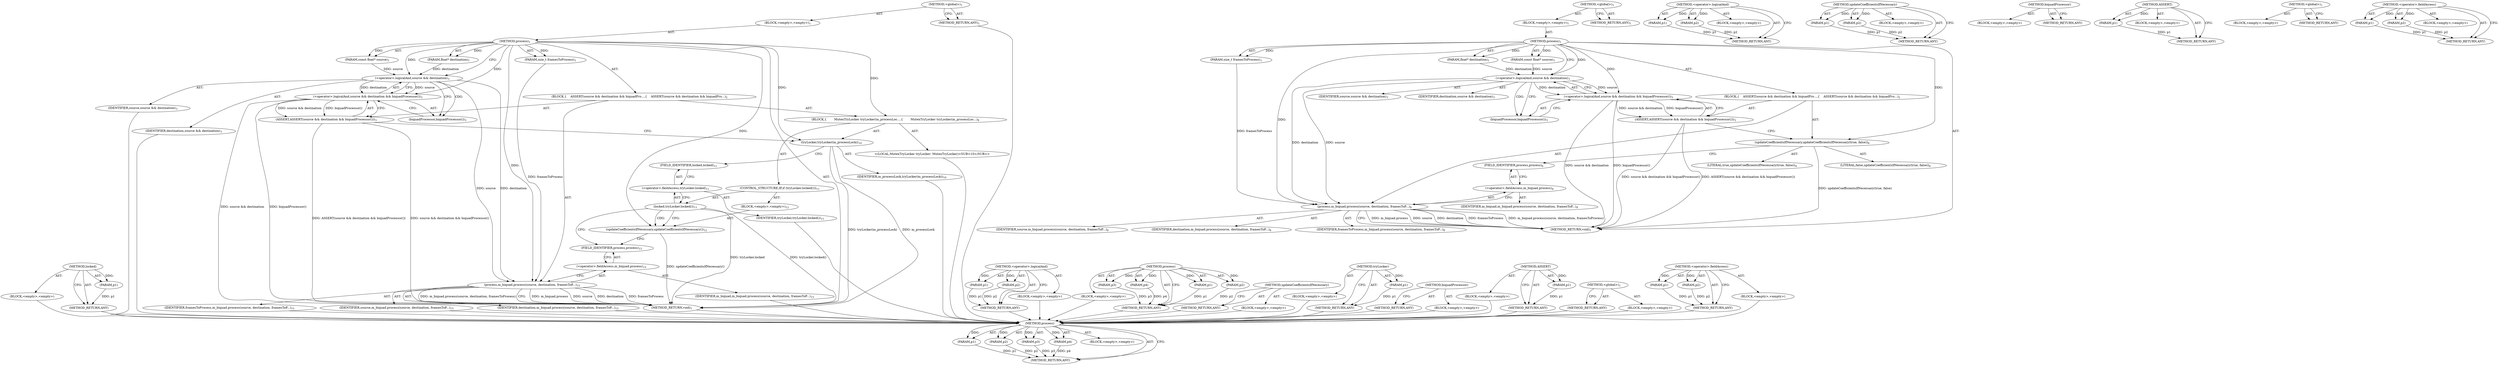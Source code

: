 digraph "&lt;operator&gt;.fieldAccess" {
vulnerable_67 [label=<(METHOD,process)>];
vulnerable_68 [label=<(PARAM,p1)>];
vulnerable_69 [label=<(PARAM,p2)>];
vulnerable_70 [label=<(PARAM,p3)>];
vulnerable_71 [label=<(PARAM,p4)>];
vulnerable_72 [label=<(BLOCK,&lt;empty&gt;,&lt;empty&gt;)>];
vulnerable_73 [label=<(METHOD_RETURN,ANY)>];
vulnerable_6 [label=<(METHOD,&lt;global&gt;)<SUB>1</SUB>>];
vulnerable_7 [label=<(BLOCK,&lt;empty&gt;,&lt;empty&gt;)<SUB>1</SUB>>];
vulnerable_8 [label=<(METHOD,process)<SUB>1</SUB>>];
vulnerable_9 [label=<(PARAM,const float* source)<SUB>1</SUB>>];
vulnerable_10 [label=<(PARAM,float* destination)<SUB>1</SUB>>];
vulnerable_11 [label=<(PARAM,size_t framesToProcess)<SUB>1</SUB>>];
vulnerable_12 [label=<(BLOCK,{
    ASSERT(source &amp;&amp; destination &amp;&amp; biquadPro...,{
    ASSERT(source &amp;&amp; destination &amp;&amp; biquadPro...)<SUB>2</SUB>>];
vulnerable_13 [label=<(ASSERT,ASSERT(source &amp;&amp; destination &amp;&amp; biquadProcessor()))<SUB>3</SUB>>];
vulnerable_14 [label=<(&lt;operator&gt;.logicalAnd,source &amp;&amp; destination &amp;&amp; biquadProcessor())<SUB>3</SUB>>];
vulnerable_15 [label=<(&lt;operator&gt;.logicalAnd,source &amp;&amp; destination)<SUB>3</SUB>>];
vulnerable_16 [label=<(IDENTIFIER,source,source &amp;&amp; destination)<SUB>3</SUB>>];
vulnerable_17 [label=<(IDENTIFIER,destination,source &amp;&amp; destination)<SUB>3</SUB>>];
vulnerable_18 [label=<(biquadProcessor,biquadProcessor())<SUB>3</SUB>>];
vulnerable_19 [label=<(updateCoefficientsIfNecessary,updateCoefficientsIfNecessary(true, false))<SUB>6</SUB>>];
vulnerable_20 [label=<(LITERAL,true,updateCoefficientsIfNecessary(true, false))<SUB>6</SUB>>];
vulnerable_21 [label=<(LITERAL,false,updateCoefficientsIfNecessary(true, false))<SUB>6</SUB>>];
vulnerable_22 [label=<(process,m_biquad.process(source, destination, framesToP...)<SUB>8</SUB>>];
vulnerable_23 [label=<(&lt;operator&gt;.fieldAccess,m_biquad.process)<SUB>8</SUB>>];
vulnerable_24 [label=<(IDENTIFIER,m_biquad,m_biquad.process(source, destination, framesToP...)<SUB>8</SUB>>];
vulnerable_25 [label=<(FIELD_IDENTIFIER,process,process)<SUB>8</SUB>>];
vulnerable_26 [label=<(IDENTIFIER,source,m_biquad.process(source, destination, framesToP...)<SUB>8</SUB>>];
vulnerable_27 [label=<(IDENTIFIER,destination,m_biquad.process(source, destination, framesToP...)<SUB>8</SUB>>];
vulnerable_28 [label=<(IDENTIFIER,framesToProcess,m_biquad.process(source, destination, framesToP...)<SUB>8</SUB>>];
vulnerable_29 [label=<(METHOD_RETURN,void)<SUB>1</SUB>>];
vulnerable_31 [label=<(METHOD_RETURN,ANY)<SUB>1</SUB>>];
vulnerable_54 [label=<(METHOD,&lt;operator&gt;.logicalAnd)>];
vulnerable_55 [label=<(PARAM,p1)>];
vulnerable_56 [label=<(PARAM,p2)>];
vulnerable_57 [label=<(BLOCK,&lt;empty&gt;,&lt;empty&gt;)>];
vulnerable_58 [label=<(METHOD_RETURN,ANY)>];
vulnerable_62 [label=<(METHOD,updateCoefficientsIfNecessary)>];
vulnerable_63 [label=<(PARAM,p1)>];
vulnerable_64 [label=<(PARAM,p2)>];
vulnerable_65 [label=<(BLOCK,&lt;empty&gt;,&lt;empty&gt;)>];
vulnerable_66 [label=<(METHOD_RETURN,ANY)>];
vulnerable_59 [label=<(METHOD,biquadProcessor)>];
vulnerable_60 [label=<(BLOCK,&lt;empty&gt;,&lt;empty&gt;)>];
vulnerable_61 [label=<(METHOD_RETURN,ANY)>];
vulnerable_50 [label=<(METHOD,ASSERT)>];
vulnerable_51 [label=<(PARAM,p1)>];
vulnerable_52 [label=<(BLOCK,&lt;empty&gt;,&lt;empty&gt;)>];
vulnerable_53 [label=<(METHOD_RETURN,ANY)>];
vulnerable_44 [label=<(METHOD,&lt;global&gt;)<SUB>1</SUB>>];
vulnerable_45 [label=<(BLOCK,&lt;empty&gt;,&lt;empty&gt;)>];
vulnerable_46 [label=<(METHOD_RETURN,ANY)>];
vulnerable_74 [label=<(METHOD,&lt;operator&gt;.fieldAccess)>];
vulnerable_75 [label=<(PARAM,p1)>];
vulnerable_76 [label=<(PARAM,p2)>];
vulnerable_77 [label=<(BLOCK,&lt;empty&gt;,&lt;empty&gt;)>];
vulnerable_78 [label=<(METHOD_RETURN,ANY)>];
fixed_74 [label=<(METHOD,locked)>];
fixed_75 [label=<(PARAM,p1)>];
fixed_76 [label=<(BLOCK,&lt;empty&gt;,&lt;empty&gt;)>];
fixed_77 [label=<(METHOD_RETURN,ANY)>];
fixed_6 [label=<(METHOD,&lt;global&gt;)<SUB>1</SUB>>];
fixed_7 [label=<(BLOCK,&lt;empty&gt;,&lt;empty&gt;)<SUB>1</SUB>>];
fixed_8 [label=<(METHOD,process)<SUB>1</SUB>>];
fixed_9 [label=<(PARAM,const float* source)<SUB>1</SUB>>];
fixed_10 [label=<(PARAM,float* destination)<SUB>1</SUB>>];
fixed_11 [label=<(PARAM,size_t framesToProcess)<SUB>1</SUB>>];
fixed_12 [label=<(BLOCK,{
    ASSERT(source &amp;&amp; destination &amp;&amp; biquadPro...,{
    ASSERT(source &amp;&amp; destination &amp;&amp; biquadPro...)<SUB>2</SUB>>];
fixed_13 [label=<(ASSERT,ASSERT(source &amp;&amp; destination &amp;&amp; biquadProcessor()))<SUB>3</SUB>>];
fixed_14 [label=<(&lt;operator&gt;.logicalAnd,source &amp;&amp; destination &amp;&amp; biquadProcessor())<SUB>3</SUB>>];
fixed_15 [label=<(&lt;operator&gt;.logicalAnd,source &amp;&amp; destination)<SUB>3</SUB>>];
fixed_16 [label=<(IDENTIFIER,source,source &amp;&amp; destination)<SUB>3</SUB>>];
fixed_17 [label=<(IDENTIFIER,destination,source &amp;&amp; destination)<SUB>3</SUB>>];
fixed_18 [label=<(biquadProcessor,biquadProcessor())<SUB>3</SUB>>];
fixed_19 [label=<(BLOCK,{
        MutexTryLocker tryLocker(m_processLoc...,{
        MutexTryLocker tryLocker(m_processLoc...)<SUB>9</SUB>>];
fixed_20 [label="<(LOCAL,MutexTryLocker tryLocker: MutexTryLocker)<SUB>10</SUB>>"];
fixed_21 [label=<(tryLocker,tryLocker(m_processLock))<SUB>10</SUB>>];
fixed_22 [label=<(IDENTIFIER,m_processLock,tryLocker(m_processLock))<SUB>10</SUB>>];
fixed_23 [label=<(CONTROL_STRUCTURE,IF,if (tryLocker.locked()))<SUB>11</SUB>>];
fixed_24 [label=<(locked,tryLocker.locked())<SUB>11</SUB>>];
fixed_25 [label=<(&lt;operator&gt;.fieldAccess,tryLocker.locked)<SUB>11</SUB>>];
fixed_26 [label=<(IDENTIFIER,tryLocker,tryLocker.locked())<SUB>11</SUB>>];
fixed_27 [label=<(FIELD_IDENTIFIER,locked,locked)<SUB>11</SUB>>];
fixed_28 [label=<(BLOCK,&lt;empty&gt;,&lt;empty&gt;)<SUB>12</SUB>>];
fixed_29 [label=<(updateCoefficientsIfNecessary,updateCoefficientsIfNecessary())<SUB>12</SUB>>];
fixed_30 [label=<(process,m_biquad.process(source, destination, framesToP...)<SUB>15</SUB>>];
fixed_31 [label=<(&lt;operator&gt;.fieldAccess,m_biquad.process)<SUB>15</SUB>>];
fixed_32 [label=<(IDENTIFIER,m_biquad,m_biquad.process(source, destination, framesToP...)<SUB>15</SUB>>];
fixed_33 [label=<(FIELD_IDENTIFIER,process,process)<SUB>15</SUB>>];
fixed_34 [label=<(IDENTIFIER,source,m_biquad.process(source, destination, framesToP...)<SUB>15</SUB>>];
fixed_35 [label=<(IDENTIFIER,destination,m_biquad.process(source, destination, framesToP...)<SUB>15</SUB>>];
fixed_36 [label=<(IDENTIFIER,framesToProcess,m_biquad.process(source, destination, framesToP...)<SUB>15</SUB>>];
fixed_37 [label=<(METHOD_RETURN,void)<SUB>1</SUB>>];
fixed_39 [label=<(METHOD_RETURN,ANY)<SUB>1</SUB>>];
fixed_62 [label=<(METHOD,&lt;operator&gt;.logicalAnd)>];
fixed_63 [label=<(PARAM,p1)>];
fixed_64 [label=<(PARAM,p2)>];
fixed_65 [label=<(BLOCK,&lt;empty&gt;,&lt;empty&gt;)>];
fixed_66 [label=<(METHOD_RETURN,ANY)>];
fixed_86 [label=<(METHOD,process)>];
fixed_87 [label=<(PARAM,p1)>];
fixed_88 [label=<(PARAM,p2)>];
fixed_89 [label=<(PARAM,p3)>];
fixed_90 [label=<(PARAM,p4)>];
fixed_91 [label=<(BLOCK,&lt;empty&gt;,&lt;empty&gt;)>];
fixed_92 [label=<(METHOD_RETURN,ANY)>];
fixed_83 [label=<(METHOD,updateCoefficientsIfNecessary)>];
fixed_84 [label=<(BLOCK,&lt;empty&gt;,&lt;empty&gt;)>];
fixed_85 [label=<(METHOD_RETURN,ANY)>];
fixed_70 [label=<(METHOD,tryLocker)>];
fixed_71 [label=<(PARAM,p1)>];
fixed_72 [label=<(BLOCK,&lt;empty&gt;,&lt;empty&gt;)>];
fixed_73 [label=<(METHOD_RETURN,ANY)>];
fixed_67 [label=<(METHOD,biquadProcessor)>];
fixed_68 [label=<(BLOCK,&lt;empty&gt;,&lt;empty&gt;)>];
fixed_69 [label=<(METHOD_RETURN,ANY)>];
fixed_58 [label=<(METHOD,ASSERT)>];
fixed_59 [label=<(PARAM,p1)>];
fixed_60 [label=<(BLOCK,&lt;empty&gt;,&lt;empty&gt;)>];
fixed_61 [label=<(METHOD_RETURN,ANY)>];
fixed_52 [label=<(METHOD,&lt;global&gt;)<SUB>1</SUB>>];
fixed_53 [label=<(BLOCK,&lt;empty&gt;,&lt;empty&gt;)>];
fixed_54 [label=<(METHOD_RETURN,ANY)>];
fixed_78 [label=<(METHOD,&lt;operator&gt;.fieldAccess)>];
fixed_79 [label=<(PARAM,p1)>];
fixed_80 [label=<(PARAM,p2)>];
fixed_81 [label=<(BLOCK,&lt;empty&gt;,&lt;empty&gt;)>];
fixed_82 [label=<(METHOD_RETURN,ANY)>];
vulnerable_67 -> vulnerable_68  [key=0, label="AST: "];
vulnerable_67 -> vulnerable_68  [key=1, label="DDG: "];
vulnerable_67 -> vulnerable_72  [key=0, label="AST: "];
vulnerable_67 -> vulnerable_69  [key=0, label="AST: "];
vulnerable_67 -> vulnerable_69  [key=1, label="DDG: "];
vulnerable_67 -> vulnerable_73  [key=0, label="AST: "];
vulnerable_67 -> vulnerable_73  [key=1, label="CFG: "];
vulnerable_67 -> vulnerable_70  [key=0, label="AST: "];
vulnerable_67 -> vulnerable_70  [key=1, label="DDG: "];
vulnerable_67 -> vulnerable_71  [key=0, label="AST: "];
vulnerable_67 -> vulnerable_71  [key=1, label="DDG: "];
vulnerable_68 -> vulnerable_73  [key=0, label="DDG: p1"];
vulnerable_69 -> vulnerable_73  [key=0, label="DDG: p2"];
vulnerable_70 -> vulnerable_73  [key=0, label="DDG: p3"];
vulnerable_71 -> vulnerable_73  [key=0, label="DDG: p4"];
vulnerable_6 -> vulnerable_7  [key=0, label="AST: "];
vulnerable_6 -> vulnerable_31  [key=0, label="AST: "];
vulnerable_6 -> vulnerable_31  [key=1, label="CFG: "];
vulnerable_7 -> vulnerable_8  [key=0, label="AST: "];
vulnerable_8 -> vulnerable_9  [key=0, label="AST: "];
vulnerable_8 -> vulnerable_9  [key=1, label="DDG: "];
vulnerable_8 -> vulnerable_10  [key=0, label="AST: "];
vulnerable_8 -> vulnerable_10  [key=1, label="DDG: "];
vulnerable_8 -> vulnerable_11  [key=0, label="AST: "];
vulnerable_8 -> vulnerable_11  [key=1, label="DDG: "];
vulnerable_8 -> vulnerable_12  [key=0, label="AST: "];
vulnerable_8 -> vulnerable_29  [key=0, label="AST: "];
vulnerable_8 -> vulnerable_15  [key=0, label="CFG: "];
vulnerable_8 -> vulnerable_15  [key=1, label="DDG: "];
vulnerable_8 -> vulnerable_19  [key=0, label="DDG: "];
vulnerable_8 -> vulnerable_22  [key=0, label="DDG: "];
vulnerable_8 -> vulnerable_14  [key=0, label="DDG: "];
vulnerable_9 -> vulnerable_15  [key=0, label="DDG: source"];
vulnerable_10 -> vulnerable_15  [key=0, label="DDG: destination"];
vulnerable_11 -> vulnerable_22  [key=0, label="DDG: framesToProcess"];
vulnerable_12 -> vulnerable_13  [key=0, label="AST: "];
vulnerable_12 -> vulnerable_19  [key=0, label="AST: "];
vulnerable_12 -> vulnerable_22  [key=0, label="AST: "];
vulnerable_13 -> vulnerable_14  [key=0, label="AST: "];
vulnerable_13 -> vulnerable_19  [key=0, label="CFG: "];
vulnerable_13 -> vulnerable_29  [key=0, label="DDG: source &amp;&amp; destination &amp;&amp; biquadProcessor()"];
vulnerable_13 -> vulnerable_29  [key=1, label="DDG: ASSERT(source &amp;&amp; destination &amp;&amp; biquadProcessor())"];
vulnerable_14 -> vulnerable_15  [key=0, label="AST: "];
vulnerable_14 -> vulnerable_18  [key=0, label="AST: "];
vulnerable_14 -> vulnerable_13  [key=0, label="CFG: "];
vulnerable_14 -> vulnerable_13  [key=1, label="DDG: source &amp;&amp; destination"];
vulnerable_14 -> vulnerable_13  [key=2, label="DDG: biquadProcessor()"];
vulnerable_14 -> vulnerable_29  [key=0, label="DDG: source &amp;&amp; destination"];
vulnerable_14 -> vulnerable_29  [key=1, label="DDG: biquadProcessor()"];
vulnerable_15 -> vulnerable_16  [key=0, label="AST: "];
vulnerable_15 -> vulnerable_17  [key=0, label="AST: "];
vulnerable_15 -> vulnerable_18  [key=0, label="CFG: "];
vulnerable_15 -> vulnerable_18  [key=1, label="CDG: "];
vulnerable_15 -> vulnerable_14  [key=0, label="CFG: "];
vulnerable_15 -> vulnerable_14  [key=1, label="DDG: source"];
vulnerable_15 -> vulnerable_14  [key=2, label="DDG: destination"];
vulnerable_15 -> vulnerable_22  [key=0, label="DDG: source"];
vulnerable_15 -> vulnerable_22  [key=1, label="DDG: destination"];
vulnerable_18 -> vulnerable_14  [key=0, label="CFG: "];
vulnerable_19 -> vulnerable_20  [key=0, label="AST: "];
vulnerable_19 -> vulnerable_21  [key=0, label="AST: "];
vulnerable_19 -> vulnerable_25  [key=0, label="CFG: "];
vulnerable_19 -> vulnerable_29  [key=0, label="DDG: updateCoefficientsIfNecessary(true, false)"];
vulnerable_22 -> vulnerable_23  [key=0, label="AST: "];
vulnerable_22 -> vulnerable_26  [key=0, label="AST: "];
vulnerable_22 -> vulnerable_27  [key=0, label="AST: "];
vulnerable_22 -> vulnerable_28  [key=0, label="AST: "];
vulnerable_22 -> vulnerable_29  [key=0, label="CFG: "];
vulnerable_22 -> vulnerable_29  [key=1, label="DDG: m_biquad.process"];
vulnerable_22 -> vulnerable_29  [key=2, label="DDG: source"];
vulnerable_22 -> vulnerable_29  [key=3, label="DDG: destination"];
vulnerable_22 -> vulnerable_29  [key=4, label="DDG: framesToProcess"];
vulnerable_22 -> vulnerable_29  [key=5, label="DDG: m_biquad.process(source, destination, framesToProcess)"];
vulnerable_23 -> vulnerable_24  [key=0, label="AST: "];
vulnerable_23 -> vulnerable_25  [key=0, label="AST: "];
vulnerable_23 -> vulnerable_22  [key=0, label="CFG: "];
vulnerable_25 -> vulnerable_23  [key=0, label="CFG: "];
vulnerable_54 -> vulnerable_55  [key=0, label="AST: "];
vulnerable_54 -> vulnerable_55  [key=1, label="DDG: "];
vulnerable_54 -> vulnerable_57  [key=0, label="AST: "];
vulnerable_54 -> vulnerable_56  [key=0, label="AST: "];
vulnerable_54 -> vulnerable_56  [key=1, label="DDG: "];
vulnerable_54 -> vulnerable_58  [key=0, label="AST: "];
vulnerable_54 -> vulnerable_58  [key=1, label="CFG: "];
vulnerable_55 -> vulnerable_58  [key=0, label="DDG: p1"];
vulnerable_56 -> vulnerable_58  [key=0, label="DDG: p2"];
vulnerable_62 -> vulnerable_63  [key=0, label="AST: "];
vulnerable_62 -> vulnerable_63  [key=1, label="DDG: "];
vulnerable_62 -> vulnerable_65  [key=0, label="AST: "];
vulnerable_62 -> vulnerable_64  [key=0, label="AST: "];
vulnerable_62 -> vulnerable_64  [key=1, label="DDG: "];
vulnerable_62 -> vulnerable_66  [key=0, label="AST: "];
vulnerable_62 -> vulnerable_66  [key=1, label="CFG: "];
vulnerable_63 -> vulnerable_66  [key=0, label="DDG: p1"];
vulnerable_64 -> vulnerable_66  [key=0, label="DDG: p2"];
vulnerable_59 -> vulnerable_60  [key=0, label="AST: "];
vulnerable_59 -> vulnerable_61  [key=0, label="AST: "];
vulnerable_59 -> vulnerable_61  [key=1, label="CFG: "];
vulnerable_50 -> vulnerable_51  [key=0, label="AST: "];
vulnerable_50 -> vulnerable_51  [key=1, label="DDG: "];
vulnerable_50 -> vulnerable_52  [key=0, label="AST: "];
vulnerable_50 -> vulnerable_53  [key=0, label="AST: "];
vulnerable_50 -> vulnerable_53  [key=1, label="CFG: "];
vulnerable_51 -> vulnerable_53  [key=0, label="DDG: p1"];
vulnerable_44 -> vulnerable_45  [key=0, label="AST: "];
vulnerable_44 -> vulnerable_46  [key=0, label="AST: "];
vulnerable_44 -> vulnerable_46  [key=1, label="CFG: "];
vulnerable_74 -> vulnerable_75  [key=0, label="AST: "];
vulnerable_74 -> vulnerable_75  [key=1, label="DDG: "];
vulnerable_74 -> vulnerable_77  [key=0, label="AST: "];
vulnerable_74 -> vulnerable_76  [key=0, label="AST: "];
vulnerable_74 -> vulnerable_76  [key=1, label="DDG: "];
vulnerable_74 -> vulnerable_78  [key=0, label="AST: "];
vulnerable_74 -> vulnerable_78  [key=1, label="CFG: "];
vulnerable_75 -> vulnerable_78  [key=0, label="DDG: p1"];
vulnerable_76 -> vulnerable_78  [key=0, label="DDG: p2"];
fixed_74 -> fixed_75  [key=0, label="AST: "];
fixed_74 -> fixed_75  [key=1, label="DDG: "];
fixed_74 -> fixed_76  [key=0, label="AST: "];
fixed_74 -> fixed_77  [key=0, label="AST: "];
fixed_74 -> fixed_77  [key=1, label="CFG: "];
fixed_75 -> fixed_77  [key=0, label="DDG: p1"];
fixed_76 -> vulnerable_67  [key=0];
fixed_77 -> vulnerable_67  [key=0];
fixed_6 -> fixed_7  [key=0, label="AST: "];
fixed_6 -> fixed_39  [key=0, label="AST: "];
fixed_6 -> fixed_39  [key=1, label="CFG: "];
fixed_7 -> fixed_8  [key=0, label="AST: "];
fixed_8 -> fixed_9  [key=0, label="AST: "];
fixed_8 -> fixed_9  [key=1, label="DDG: "];
fixed_8 -> fixed_10  [key=0, label="AST: "];
fixed_8 -> fixed_10  [key=1, label="DDG: "];
fixed_8 -> fixed_11  [key=0, label="AST: "];
fixed_8 -> fixed_11  [key=1, label="DDG: "];
fixed_8 -> fixed_12  [key=0, label="AST: "];
fixed_8 -> fixed_37  [key=0, label="AST: "];
fixed_8 -> fixed_15  [key=0, label="CFG: "];
fixed_8 -> fixed_15  [key=1, label="DDG: "];
fixed_8 -> fixed_19  [key=0, label="DDG: "];
fixed_8 -> fixed_30  [key=0, label="DDG: "];
fixed_8 -> fixed_14  [key=0, label="DDG: "];
fixed_8 -> fixed_21  [key=0, label="DDG: "];
fixed_8 -> fixed_29  [key=0, label="DDG: "];
fixed_9 -> fixed_15  [key=0, label="DDG: source"];
fixed_10 -> fixed_15  [key=0, label="DDG: destination"];
fixed_11 -> fixed_30  [key=0, label="DDG: framesToProcess"];
fixed_12 -> fixed_13  [key=0, label="AST: "];
fixed_12 -> fixed_19  [key=0, label="AST: "];
fixed_12 -> fixed_30  [key=0, label="AST: "];
fixed_13 -> fixed_14  [key=0, label="AST: "];
fixed_13 -> fixed_21  [key=0, label="CFG: "];
fixed_13 -> fixed_37  [key=0, label="DDG: source &amp;&amp; destination &amp;&amp; biquadProcessor()"];
fixed_13 -> fixed_37  [key=1, label="DDG: ASSERT(source &amp;&amp; destination &amp;&amp; biquadProcessor())"];
fixed_14 -> fixed_15  [key=0, label="AST: "];
fixed_14 -> fixed_18  [key=0, label="AST: "];
fixed_14 -> fixed_13  [key=0, label="CFG: "];
fixed_14 -> fixed_13  [key=1, label="DDG: source &amp;&amp; destination"];
fixed_14 -> fixed_13  [key=2, label="DDG: biquadProcessor()"];
fixed_14 -> fixed_37  [key=0, label="DDG: source &amp;&amp; destination"];
fixed_14 -> fixed_37  [key=1, label="DDG: biquadProcessor()"];
fixed_15 -> fixed_16  [key=0, label="AST: "];
fixed_15 -> fixed_17  [key=0, label="AST: "];
fixed_15 -> fixed_18  [key=0, label="CFG: "];
fixed_15 -> fixed_18  [key=1, label="CDG: "];
fixed_15 -> fixed_14  [key=0, label="CFG: "];
fixed_15 -> fixed_14  [key=1, label="DDG: source"];
fixed_15 -> fixed_14  [key=2, label="DDG: destination"];
fixed_15 -> fixed_30  [key=0, label="DDG: source"];
fixed_15 -> fixed_30  [key=1, label="DDG: destination"];
fixed_16 -> vulnerable_67  [key=0];
fixed_17 -> vulnerable_67  [key=0];
fixed_18 -> fixed_14  [key=0, label="CFG: "];
fixed_19 -> fixed_20  [key=0, label="AST: "];
fixed_19 -> fixed_21  [key=0, label="AST: "];
fixed_19 -> fixed_23  [key=0, label="AST: "];
fixed_20 -> vulnerable_67  [key=0];
fixed_21 -> fixed_22  [key=0, label="AST: "];
fixed_21 -> fixed_27  [key=0, label="CFG: "];
fixed_21 -> fixed_37  [key=0, label="DDG: tryLocker(m_processLock)"];
fixed_21 -> fixed_37  [key=1, label="DDG: m_processLock"];
fixed_22 -> vulnerable_67  [key=0];
fixed_23 -> fixed_24  [key=0, label="AST: "];
fixed_23 -> fixed_28  [key=0, label="AST: "];
fixed_24 -> fixed_25  [key=0, label="AST: "];
fixed_24 -> fixed_29  [key=0, label="CFG: "];
fixed_24 -> fixed_29  [key=1, label="CDG: "];
fixed_24 -> fixed_33  [key=0, label="CFG: "];
fixed_24 -> fixed_37  [key=0, label="DDG: tryLocker.locked"];
fixed_24 -> fixed_37  [key=1, label="DDG: tryLocker.locked()"];
fixed_25 -> fixed_26  [key=0, label="AST: "];
fixed_25 -> fixed_27  [key=0, label="AST: "];
fixed_25 -> fixed_24  [key=0, label="CFG: "];
fixed_26 -> vulnerable_67  [key=0];
fixed_27 -> fixed_25  [key=0, label="CFG: "];
fixed_28 -> fixed_29  [key=0, label="AST: "];
fixed_29 -> fixed_33  [key=0, label="CFG: "];
fixed_29 -> fixed_37  [key=0, label="DDG: updateCoefficientsIfNecessary()"];
fixed_30 -> fixed_31  [key=0, label="AST: "];
fixed_30 -> fixed_34  [key=0, label="AST: "];
fixed_30 -> fixed_35  [key=0, label="AST: "];
fixed_30 -> fixed_36  [key=0, label="AST: "];
fixed_30 -> fixed_37  [key=0, label="CFG: "];
fixed_30 -> fixed_37  [key=1, label="DDG: m_biquad.process"];
fixed_30 -> fixed_37  [key=2, label="DDG: source"];
fixed_30 -> fixed_37  [key=3, label="DDG: destination"];
fixed_30 -> fixed_37  [key=4, label="DDG: framesToProcess"];
fixed_30 -> fixed_37  [key=5, label="DDG: m_biquad.process(source, destination, framesToProcess)"];
fixed_31 -> fixed_32  [key=0, label="AST: "];
fixed_31 -> fixed_33  [key=0, label="AST: "];
fixed_31 -> fixed_30  [key=0, label="CFG: "];
fixed_32 -> vulnerable_67  [key=0];
fixed_33 -> fixed_31  [key=0, label="CFG: "];
fixed_34 -> vulnerable_67  [key=0];
fixed_35 -> vulnerable_67  [key=0];
fixed_36 -> vulnerable_67  [key=0];
fixed_37 -> vulnerable_67  [key=0];
fixed_39 -> vulnerable_67  [key=0];
fixed_62 -> fixed_63  [key=0, label="AST: "];
fixed_62 -> fixed_63  [key=1, label="DDG: "];
fixed_62 -> fixed_65  [key=0, label="AST: "];
fixed_62 -> fixed_64  [key=0, label="AST: "];
fixed_62 -> fixed_64  [key=1, label="DDG: "];
fixed_62 -> fixed_66  [key=0, label="AST: "];
fixed_62 -> fixed_66  [key=1, label="CFG: "];
fixed_63 -> fixed_66  [key=0, label="DDG: p1"];
fixed_64 -> fixed_66  [key=0, label="DDG: p2"];
fixed_65 -> vulnerable_67  [key=0];
fixed_66 -> vulnerable_67  [key=0];
fixed_86 -> fixed_87  [key=0, label="AST: "];
fixed_86 -> fixed_87  [key=1, label="DDG: "];
fixed_86 -> fixed_91  [key=0, label="AST: "];
fixed_86 -> fixed_88  [key=0, label="AST: "];
fixed_86 -> fixed_88  [key=1, label="DDG: "];
fixed_86 -> fixed_92  [key=0, label="AST: "];
fixed_86 -> fixed_92  [key=1, label="CFG: "];
fixed_86 -> fixed_89  [key=0, label="AST: "];
fixed_86 -> fixed_89  [key=1, label="DDG: "];
fixed_86 -> fixed_90  [key=0, label="AST: "];
fixed_86 -> fixed_90  [key=1, label="DDG: "];
fixed_87 -> fixed_92  [key=0, label="DDG: p1"];
fixed_88 -> fixed_92  [key=0, label="DDG: p2"];
fixed_89 -> fixed_92  [key=0, label="DDG: p3"];
fixed_90 -> fixed_92  [key=0, label="DDG: p4"];
fixed_91 -> vulnerable_67  [key=0];
fixed_92 -> vulnerable_67  [key=0];
fixed_83 -> fixed_84  [key=0, label="AST: "];
fixed_83 -> fixed_85  [key=0, label="AST: "];
fixed_83 -> fixed_85  [key=1, label="CFG: "];
fixed_84 -> vulnerable_67  [key=0];
fixed_85 -> vulnerable_67  [key=0];
fixed_70 -> fixed_71  [key=0, label="AST: "];
fixed_70 -> fixed_71  [key=1, label="DDG: "];
fixed_70 -> fixed_72  [key=0, label="AST: "];
fixed_70 -> fixed_73  [key=0, label="AST: "];
fixed_70 -> fixed_73  [key=1, label="CFG: "];
fixed_71 -> fixed_73  [key=0, label="DDG: p1"];
fixed_72 -> vulnerable_67  [key=0];
fixed_73 -> vulnerable_67  [key=0];
fixed_67 -> fixed_68  [key=0, label="AST: "];
fixed_67 -> fixed_69  [key=0, label="AST: "];
fixed_67 -> fixed_69  [key=1, label="CFG: "];
fixed_68 -> vulnerable_67  [key=0];
fixed_69 -> vulnerable_67  [key=0];
fixed_58 -> fixed_59  [key=0, label="AST: "];
fixed_58 -> fixed_59  [key=1, label="DDG: "];
fixed_58 -> fixed_60  [key=0, label="AST: "];
fixed_58 -> fixed_61  [key=0, label="AST: "];
fixed_58 -> fixed_61  [key=1, label="CFG: "];
fixed_59 -> fixed_61  [key=0, label="DDG: p1"];
fixed_60 -> vulnerable_67  [key=0];
fixed_61 -> vulnerable_67  [key=0];
fixed_52 -> fixed_53  [key=0, label="AST: "];
fixed_52 -> fixed_54  [key=0, label="AST: "];
fixed_52 -> fixed_54  [key=1, label="CFG: "];
fixed_53 -> vulnerable_67  [key=0];
fixed_54 -> vulnerable_67  [key=0];
fixed_78 -> fixed_79  [key=0, label="AST: "];
fixed_78 -> fixed_79  [key=1, label="DDG: "];
fixed_78 -> fixed_81  [key=0, label="AST: "];
fixed_78 -> fixed_80  [key=0, label="AST: "];
fixed_78 -> fixed_80  [key=1, label="DDG: "];
fixed_78 -> fixed_82  [key=0, label="AST: "];
fixed_78 -> fixed_82  [key=1, label="CFG: "];
fixed_79 -> fixed_82  [key=0, label="DDG: p1"];
fixed_80 -> fixed_82  [key=0, label="DDG: p2"];
fixed_81 -> vulnerable_67  [key=0];
fixed_82 -> vulnerable_67  [key=0];
}
